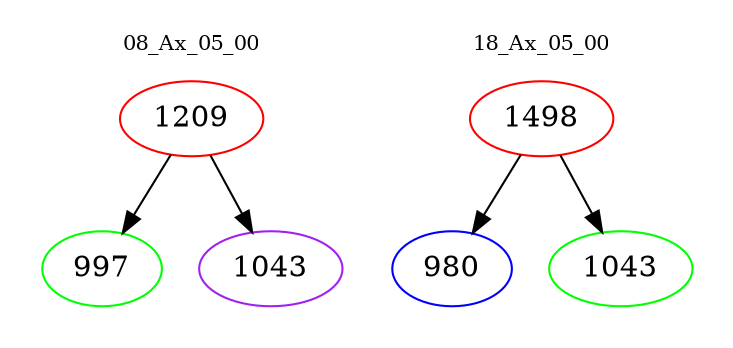 digraph{
subgraph cluster_0 {
color = white
label = "08_Ax_05_00";
fontsize=10;
T0_1209 [label="1209", color="red"]
T0_1209 -> T0_997 [color="black"]
T0_997 [label="997", color="green"]
T0_1209 -> T0_1043 [color="black"]
T0_1043 [label="1043", color="purple"]
}
subgraph cluster_1 {
color = white
label = "18_Ax_05_00";
fontsize=10;
T1_1498 [label="1498", color="red"]
T1_1498 -> T1_980 [color="black"]
T1_980 [label="980", color="blue"]
T1_1498 -> T1_1043 [color="black"]
T1_1043 [label="1043", color="green"]
}
}
